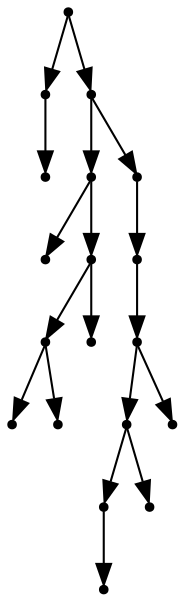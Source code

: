 digraph {
  18 [shape=point];
  1 [shape=point];
  0 [shape=point];
  17 [shape=point];
  8 [shape=point];
  2 [shape=point];
  7 [shape=point];
  5 [shape=point];
  3 [shape=point];
  4 [shape=point];
  6 [shape=point];
  16 [shape=point];
  15 [shape=point];
  14 [shape=point];
  12 [shape=point];
  10 [shape=point];
  9 [shape=point];
  11 [shape=point];
  13 [shape=point];
18 -> 1;
1 -> 0;
18 -> 17;
17 -> 8;
8 -> 2;
8 -> 7;
7 -> 5;
5 -> 3;
5 -> 4;
7 -> 6;
17 -> 16;
16 -> 15;
15 -> 14;
14 -> 12;
12 -> 10;
10 -> 9;
12 -> 11;
14 -> 13;
}
